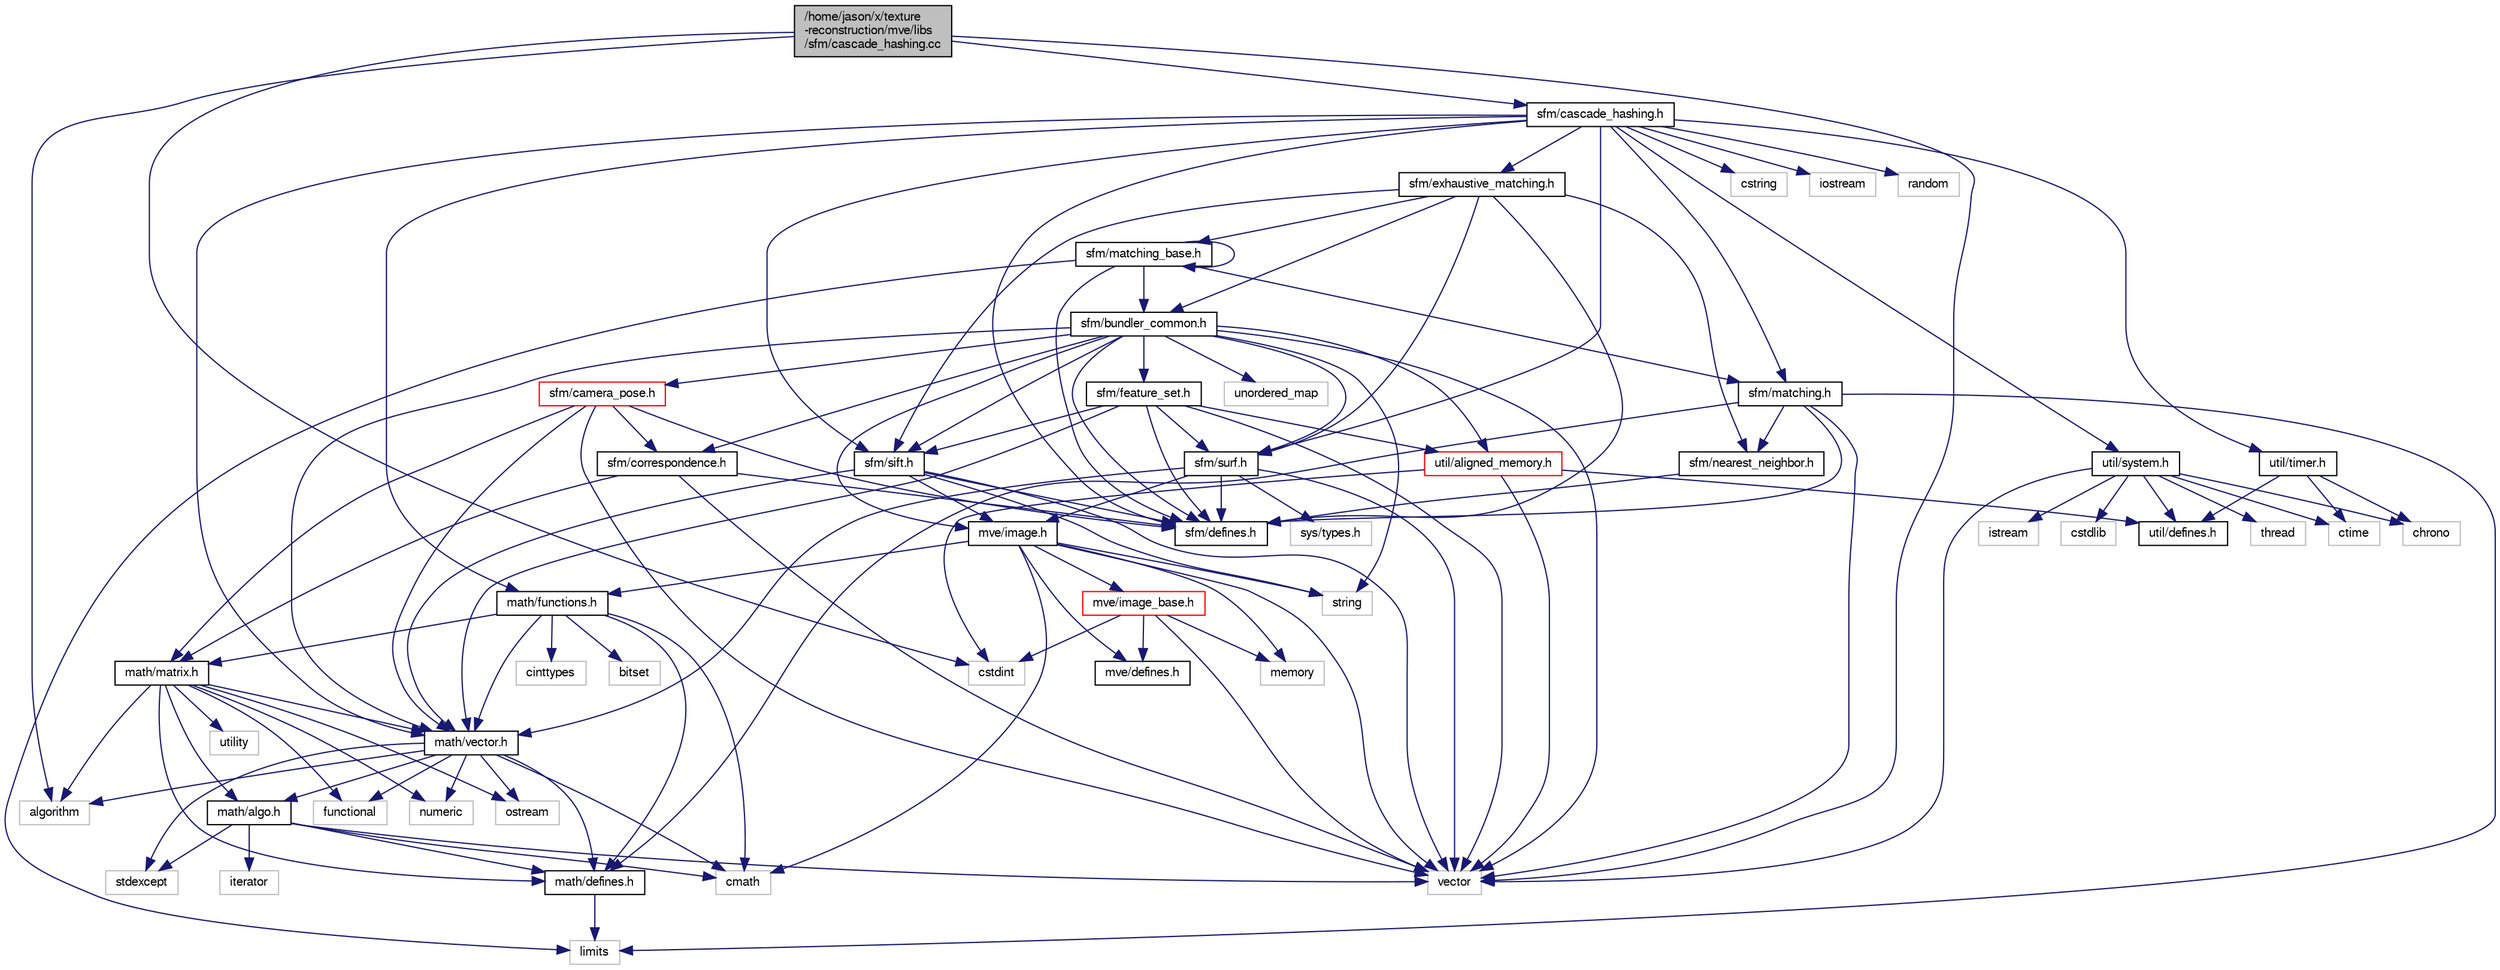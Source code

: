 digraph "/home/jason/x/texture-reconstruction/mve/libs/sfm/cascade_hashing.cc"
{
  edge [fontname="FreeSans",fontsize="10",labelfontname="FreeSans",labelfontsize="10"];
  node [fontname="FreeSans",fontsize="10",shape=record];
  Node0 [label="/home/jason/x/texture\l-reconstruction/mve/libs\l/sfm/cascade_hashing.cc",height=0.2,width=0.4,color="black", fillcolor="grey75", style="filled", fontcolor="black"];
  Node0 -> Node1 [color="midnightblue",fontsize="10",style="solid",fontname="FreeSans"];
  Node1 [label="algorithm",height=0.2,width=0.4,color="grey75", fillcolor="white", style="filled"];
  Node0 -> Node2 [color="midnightblue",fontsize="10",style="solid",fontname="FreeSans"];
  Node2 [label="cstdint",height=0.2,width=0.4,color="grey75", fillcolor="white", style="filled"];
  Node0 -> Node3 [color="midnightblue",fontsize="10",style="solid",fontname="FreeSans"];
  Node3 [label="vector",height=0.2,width=0.4,color="grey75", fillcolor="white", style="filled"];
  Node0 -> Node4 [color="midnightblue",fontsize="10",style="solid",fontname="FreeSans"];
  Node4 [label="sfm/cascade_hashing.h",height=0.2,width=0.4,color="black", fillcolor="white", style="filled",URL="$cascade__hashing_8h.html"];
  Node4 -> Node5 [color="midnightblue",fontsize="10",style="solid",fontname="FreeSans"];
  Node5 [label="cstring",height=0.2,width=0.4,color="grey75", fillcolor="white", style="filled"];
  Node4 -> Node6 [color="midnightblue",fontsize="10",style="solid",fontname="FreeSans"];
  Node6 [label="iostream",height=0.2,width=0.4,color="grey75", fillcolor="white", style="filled"];
  Node4 -> Node7 [color="midnightblue",fontsize="10",style="solid",fontname="FreeSans"];
  Node7 [label="random",height=0.2,width=0.4,color="grey75", fillcolor="white", style="filled"];
  Node4 -> Node8 [color="midnightblue",fontsize="10",style="solid",fontname="FreeSans"];
  Node8 [label="math/functions.h",height=0.2,width=0.4,color="black", fillcolor="white", style="filled",URL="$functions_8h.html"];
  Node8 -> Node9 [color="midnightblue",fontsize="10",style="solid",fontname="FreeSans"];
  Node9 [label="bitset",height=0.2,width=0.4,color="grey75", fillcolor="white", style="filled"];
  Node8 -> Node10 [color="midnightblue",fontsize="10",style="solid",fontname="FreeSans"];
  Node10 [label="cmath",height=0.2,width=0.4,color="grey75", fillcolor="white", style="filled"];
  Node8 -> Node11 [color="midnightblue",fontsize="10",style="solid",fontname="FreeSans"];
  Node11 [label="cinttypes",height=0.2,width=0.4,color="grey75", fillcolor="white", style="filled"];
  Node8 -> Node12 [color="midnightblue",fontsize="10",style="solid",fontname="FreeSans"];
  Node12 [label="math/defines.h",height=0.2,width=0.4,color="black", fillcolor="white", style="filled",URL="$math_2defines_8h.html"];
  Node12 -> Node13 [color="midnightblue",fontsize="10",style="solid",fontname="FreeSans"];
  Node13 [label="limits",height=0.2,width=0.4,color="grey75", fillcolor="white", style="filled"];
  Node8 -> Node14 [color="midnightblue",fontsize="10",style="solid",fontname="FreeSans"];
  Node14 [label="math/vector.h",height=0.2,width=0.4,color="black", fillcolor="white", style="filled",URL="$vector_8h.html"];
  Node14 -> Node1 [color="midnightblue",fontsize="10",style="solid",fontname="FreeSans"];
  Node14 -> Node15 [color="midnightblue",fontsize="10",style="solid",fontname="FreeSans"];
  Node15 [label="functional",height=0.2,width=0.4,color="grey75", fillcolor="white", style="filled"];
  Node14 -> Node16 [color="midnightblue",fontsize="10",style="solid",fontname="FreeSans"];
  Node16 [label="stdexcept",height=0.2,width=0.4,color="grey75", fillcolor="white", style="filled"];
  Node14 -> Node17 [color="midnightblue",fontsize="10",style="solid",fontname="FreeSans"];
  Node17 [label="numeric",height=0.2,width=0.4,color="grey75", fillcolor="white", style="filled"];
  Node14 -> Node10 [color="midnightblue",fontsize="10",style="solid",fontname="FreeSans"];
  Node14 -> Node18 [color="midnightblue",fontsize="10",style="solid",fontname="FreeSans"];
  Node18 [label="ostream",height=0.2,width=0.4,color="grey75", fillcolor="white", style="filled"];
  Node14 -> Node12 [color="midnightblue",fontsize="10",style="solid",fontname="FreeSans"];
  Node14 -> Node19 [color="midnightblue",fontsize="10",style="solid",fontname="FreeSans"];
  Node19 [label="math/algo.h",height=0.2,width=0.4,color="black", fillcolor="white", style="filled",URL="$algo_8h.html"];
  Node19 -> Node10 [color="midnightblue",fontsize="10",style="solid",fontname="FreeSans"];
  Node19 -> Node3 [color="midnightblue",fontsize="10",style="solid",fontname="FreeSans"];
  Node19 -> Node20 [color="midnightblue",fontsize="10",style="solid",fontname="FreeSans"];
  Node20 [label="iterator",height=0.2,width=0.4,color="grey75", fillcolor="white", style="filled"];
  Node19 -> Node16 [color="midnightblue",fontsize="10",style="solid",fontname="FreeSans"];
  Node19 -> Node12 [color="midnightblue",fontsize="10",style="solid",fontname="FreeSans"];
  Node8 -> Node21 [color="midnightblue",fontsize="10",style="solid",fontname="FreeSans"];
  Node21 [label="math/matrix.h",height=0.2,width=0.4,color="black", fillcolor="white", style="filled",URL="$matrix_8h.html"];
  Node21 -> Node1 [color="midnightblue",fontsize="10",style="solid",fontname="FreeSans"];
  Node21 -> Node15 [color="midnightblue",fontsize="10",style="solid",fontname="FreeSans"];
  Node21 -> Node22 [color="midnightblue",fontsize="10",style="solid",fontname="FreeSans"];
  Node22 [label="utility",height=0.2,width=0.4,color="grey75", fillcolor="white", style="filled"];
  Node21 -> Node17 [color="midnightblue",fontsize="10",style="solid",fontname="FreeSans"];
  Node21 -> Node18 [color="midnightblue",fontsize="10",style="solid",fontname="FreeSans"];
  Node21 -> Node12 [color="midnightblue",fontsize="10",style="solid",fontname="FreeSans"];
  Node21 -> Node19 [color="midnightblue",fontsize="10",style="solid",fontname="FreeSans"];
  Node21 -> Node14 [color="midnightblue",fontsize="10",style="solid",fontname="FreeSans"];
  Node4 -> Node14 [color="midnightblue",fontsize="10",style="solid",fontname="FreeSans"];
  Node4 -> Node23 [color="midnightblue",fontsize="10",style="solid",fontname="FreeSans"];
  Node23 [label="sfm/defines.h",height=0.2,width=0.4,color="black", fillcolor="white", style="filled",URL="$sfm_2defines_8h.html"];
  Node4 -> Node24 [color="midnightblue",fontsize="10",style="solid",fontname="FreeSans"];
  Node24 [label="sfm/exhaustive_matching.h",height=0.2,width=0.4,color="black", fillcolor="white", style="filled",URL="$exhaustive__matching_8h.html"];
  Node24 -> Node25 [color="midnightblue",fontsize="10",style="solid",fontname="FreeSans"];
  Node25 [label="sfm/bundler_common.h",height=0.2,width=0.4,color="black", fillcolor="white", style="filled",URL="$bundler__common_8h.html"];
  Node25 -> Node26 [color="midnightblue",fontsize="10",style="solid",fontname="FreeSans"];
  Node26 [label="string",height=0.2,width=0.4,color="grey75", fillcolor="white", style="filled"];
  Node25 -> Node27 [color="midnightblue",fontsize="10",style="solid",fontname="FreeSans"];
  Node27 [label="unordered_map",height=0.2,width=0.4,color="grey75", fillcolor="white", style="filled"];
  Node25 -> Node3 [color="midnightblue",fontsize="10",style="solid",fontname="FreeSans"];
  Node25 -> Node14 [color="midnightblue",fontsize="10",style="solid",fontname="FreeSans"];
  Node25 -> Node28 [color="midnightblue",fontsize="10",style="solid",fontname="FreeSans"];
  Node28 [label="util/aligned_memory.h",height=0.2,width=0.4,color="red", fillcolor="white", style="filled",URL="$aligned__memory_8h.html"];
  Node28 -> Node2 [color="midnightblue",fontsize="10",style="solid",fontname="FreeSans"];
  Node28 -> Node3 [color="midnightblue",fontsize="10",style="solid",fontname="FreeSans"];
  Node28 -> Node29 [color="midnightblue",fontsize="10",style="solid",fontname="FreeSans"];
  Node29 [label="util/defines.h",height=0.2,width=0.4,color="black", fillcolor="white", style="filled",URL="$util_2defines_8h.html"];
  Node25 -> Node33 [color="midnightblue",fontsize="10",style="solid",fontname="FreeSans"];
  Node33 [label="mve/image.h",height=0.2,width=0.4,color="black", fillcolor="white", style="filled",URL="$image_8h.html"];
  Node33 -> Node26 [color="midnightblue",fontsize="10",style="solid",fontname="FreeSans"];
  Node33 -> Node3 [color="midnightblue",fontsize="10",style="solid",fontname="FreeSans"];
  Node33 -> Node31 [color="midnightblue",fontsize="10",style="solid",fontname="FreeSans"];
  Node31 [label="memory",height=0.2,width=0.4,color="grey75", fillcolor="white", style="filled"];
  Node33 -> Node8 [color="midnightblue",fontsize="10",style="solid",fontname="FreeSans"];
  Node33 -> Node34 [color="midnightblue",fontsize="10",style="solid",fontname="FreeSans"];
  Node34 [label="mve/defines.h",height=0.2,width=0.4,color="black", fillcolor="white", style="filled",URL="$mve_2defines_8h.html"];
  Node33 -> Node35 [color="midnightblue",fontsize="10",style="solid",fontname="FreeSans"];
  Node35 [label="mve/image_base.h",height=0.2,width=0.4,color="red", fillcolor="white", style="filled",URL="$image__base_8h.html"];
  Node35 -> Node2 [color="midnightblue",fontsize="10",style="solid",fontname="FreeSans"];
  Node35 -> Node31 [color="midnightblue",fontsize="10",style="solid",fontname="FreeSans"];
  Node35 -> Node3 [color="midnightblue",fontsize="10",style="solid",fontname="FreeSans"];
  Node35 -> Node34 [color="midnightblue",fontsize="10",style="solid",fontname="FreeSans"];
  Node33 -> Node10 [color="midnightblue",fontsize="10",style="solid",fontname="FreeSans"];
  Node25 -> Node39 [color="midnightblue",fontsize="10",style="solid",fontname="FreeSans"];
  Node39 [label="sfm/camera_pose.h",height=0.2,width=0.4,color="red", fillcolor="white", style="filled",URL="$camera__pose_8h.html"];
  Node39 -> Node3 [color="midnightblue",fontsize="10",style="solid",fontname="FreeSans"];
  Node39 -> Node14 [color="midnightblue",fontsize="10",style="solid",fontname="FreeSans"];
  Node39 -> Node21 [color="midnightblue",fontsize="10",style="solid",fontname="FreeSans"];
  Node39 -> Node23 [color="midnightblue",fontsize="10",style="solid",fontname="FreeSans"];
  Node39 -> Node41 [color="midnightblue",fontsize="10",style="solid",fontname="FreeSans"];
  Node41 [label="sfm/correspondence.h",height=0.2,width=0.4,color="black", fillcolor="white", style="filled",URL="$correspondence_8h.html"];
  Node41 -> Node3 [color="midnightblue",fontsize="10",style="solid",fontname="FreeSans"];
  Node41 -> Node21 [color="midnightblue",fontsize="10",style="solid",fontname="FreeSans"];
  Node41 -> Node23 [color="midnightblue",fontsize="10",style="solid",fontname="FreeSans"];
  Node25 -> Node41 [color="midnightblue",fontsize="10",style="solid",fontname="FreeSans"];
  Node25 -> Node42 [color="midnightblue",fontsize="10",style="solid",fontname="FreeSans"];
  Node42 [label="sfm/feature_set.h",height=0.2,width=0.4,color="black", fillcolor="white", style="filled",URL="$feature__set_8h.html"];
  Node42 -> Node3 [color="midnightblue",fontsize="10",style="solid",fontname="FreeSans"];
  Node42 -> Node14 [color="midnightblue",fontsize="10",style="solid",fontname="FreeSans"];
  Node42 -> Node28 [color="midnightblue",fontsize="10",style="solid",fontname="FreeSans"];
  Node42 -> Node43 [color="midnightblue",fontsize="10",style="solid",fontname="FreeSans"];
  Node43 [label="sfm/sift.h",height=0.2,width=0.4,color="black", fillcolor="white", style="filled",URL="$sift_8h.html"];
  Node43 -> Node26 [color="midnightblue",fontsize="10",style="solid",fontname="FreeSans"];
  Node43 -> Node3 [color="midnightblue",fontsize="10",style="solid",fontname="FreeSans"];
  Node43 -> Node14 [color="midnightblue",fontsize="10",style="solid",fontname="FreeSans"];
  Node43 -> Node33 [color="midnightblue",fontsize="10",style="solid",fontname="FreeSans"];
  Node43 -> Node23 [color="midnightblue",fontsize="10",style="solid",fontname="FreeSans"];
  Node42 -> Node44 [color="midnightblue",fontsize="10",style="solid",fontname="FreeSans"];
  Node44 [label="sfm/surf.h",height=0.2,width=0.4,color="black", fillcolor="white", style="filled",URL="$surf_8h.html"];
  Node44 -> Node45 [color="midnightblue",fontsize="10",style="solid",fontname="FreeSans"];
  Node45 [label="sys/types.h",height=0.2,width=0.4,color="grey75", fillcolor="white", style="filled"];
  Node44 -> Node3 [color="midnightblue",fontsize="10",style="solid",fontname="FreeSans"];
  Node44 -> Node14 [color="midnightblue",fontsize="10",style="solid",fontname="FreeSans"];
  Node44 -> Node33 [color="midnightblue",fontsize="10",style="solid",fontname="FreeSans"];
  Node44 -> Node23 [color="midnightblue",fontsize="10",style="solid",fontname="FreeSans"];
  Node42 -> Node23 [color="midnightblue",fontsize="10",style="solid",fontname="FreeSans"];
  Node25 -> Node43 [color="midnightblue",fontsize="10",style="solid",fontname="FreeSans"];
  Node25 -> Node44 [color="midnightblue",fontsize="10",style="solid",fontname="FreeSans"];
  Node25 -> Node23 [color="midnightblue",fontsize="10",style="solid",fontname="FreeSans"];
  Node24 -> Node23 [color="midnightblue",fontsize="10",style="solid",fontname="FreeSans"];
  Node24 -> Node46 [color="midnightblue",fontsize="10",style="solid",fontname="FreeSans"];
  Node46 [label="sfm/matching_base.h",height=0.2,width=0.4,color="black", fillcolor="white", style="filled",URL="$matching__base_8h.html"];
  Node46 -> Node13 [color="midnightblue",fontsize="10",style="solid",fontname="FreeSans"];
  Node46 -> Node25 [color="midnightblue",fontsize="10",style="solid",fontname="FreeSans"];
  Node46 -> Node23 [color="midnightblue",fontsize="10",style="solid",fontname="FreeSans"];
  Node46 -> Node47 [color="midnightblue",fontsize="10",style="solid",fontname="FreeSans"];
  Node47 [label="sfm/matching.h",height=0.2,width=0.4,color="black", fillcolor="white", style="filled",URL="$matching_8h.html"];
  Node47 -> Node3 [color="midnightblue",fontsize="10",style="solid",fontname="FreeSans"];
  Node47 -> Node13 [color="midnightblue",fontsize="10",style="solid",fontname="FreeSans"];
  Node47 -> Node12 [color="midnightblue",fontsize="10",style="solid",fontname="FreeSans"];
  Node47 -> Node23 [color="midnightblue",fontsize="10",style="solid",fontname="FreeSans"];
  Node47 -> Node48 [color="midnightblue",fontsize="10",style="solid",fontname="FreeSans"];
  Node48 [label="sfm/nearest_neighbor.h",height=0.2,width=0.4,color="black", fillcolor="white", style="filled",URL="$nearest__neighbor_8h.html"];
  Node48 -> Node23 [color="midnightblue",fontsize="10",style="solid",fontname="FreeSans"];
  Node46 -> Node46 [color="midnightblue",fontsize="10",style="solid",fontname="FreeSans"];
  Node24 -> Node48 [color="midnightblue",fontsize="10",style="solid",fontname="FreeSans"];
  Node24 -> Node43 [color="midnightblue",fontsize="10",style="solid",fontname="FreeSans"];
  Node24 -> Node44 [color="midnightblue",fontsize="10",style="solid",fontname="FreeSans"];
  Node4 -> Node47 [color="midnightblue",fontsize="10",style="solid",fontname="FreeSans"];
  Node4 -> Node43 [color="midnightblue",fontsize="10",style="solid",fontname="FreeSans"];
  Node4 -> Node44 [color="midnightblue",fontsize="10",style="solid",fontname="FreeSans"];
  Node4 -> Node49 [color="midnightblue",fontsize="10",style="solid",fontname="FreeSans"];
  Node49 [label="util/system.h",height=0.2,width=0.4,color="black", fillcolor="white", style="filled",URL="$system_8h.html"];
  Node49 -> Node50 [color="midnightblue",fontsize="10",style="solid",fontname="FreeSans"];
  Node50 [label="ctime",height=0.2,width=0.4,color="grey75", fillcolor="white", style="filled"];
  Node49 -> Node32 [color="midnightblue",fontsize="10",style="solid",fontname="FreeSans"];
  Node32 [label="cstdlib",height=0.2,width=0.4,color="grey75", fillcolor="white", style="filled"];
  Node49 -> Node51 [color="midnightblue",fontsize="10",style="solid",fontname="FreeSans"];
  Node51 [label="thread",height=0.2,width=0.4,color="grey75", fillcolor="white", style="filled"];
  Node49 -> Node52 [color="midnightblue",fontsize="10",style="solid",fontname="FreeSans"];
  Node52 [label="chrono",height=0.2,width=0.4,color="grey75", fillcolor="white", style="filled"];
  Node49 -> Node3 [color="midnightblue",fontsize="10",style="solid",fontname="FreeSans"];
  Node49 -> Node53 [color="midnightblue",fontsize="10",style="solid",fontname="FreeSans"];
  Node53 [label="istream",height=0.2,width=0.4,color="grey75", fillcolor="white", style="filled"];
  Node49 -> Node29 [color="midnightblue",fontsize="10",style="solid",fontname="FreeSans"];
  Node4 -> Node54 [color="midnightblue",fontsize="10",style="solid",fontname="FreeSans"];
  Node54 [label="util/timer.h",height=0.2,width=0.4,color="black", fillcolor="white", style="filled",URL="$timer_8h.html"];
  Node54 -> Node52 [color="midnightblue",fontsize="10",style="solid",fontname="FreeSans"];
  Node54 -> Node50 [color="midnightblue",fontsize="10",style="solid",fontname="FreeSans"];
  Node54 -> Node29 [color="midnightblue",fontsize="10",style="solid",fontname="FreeSans"];
}
